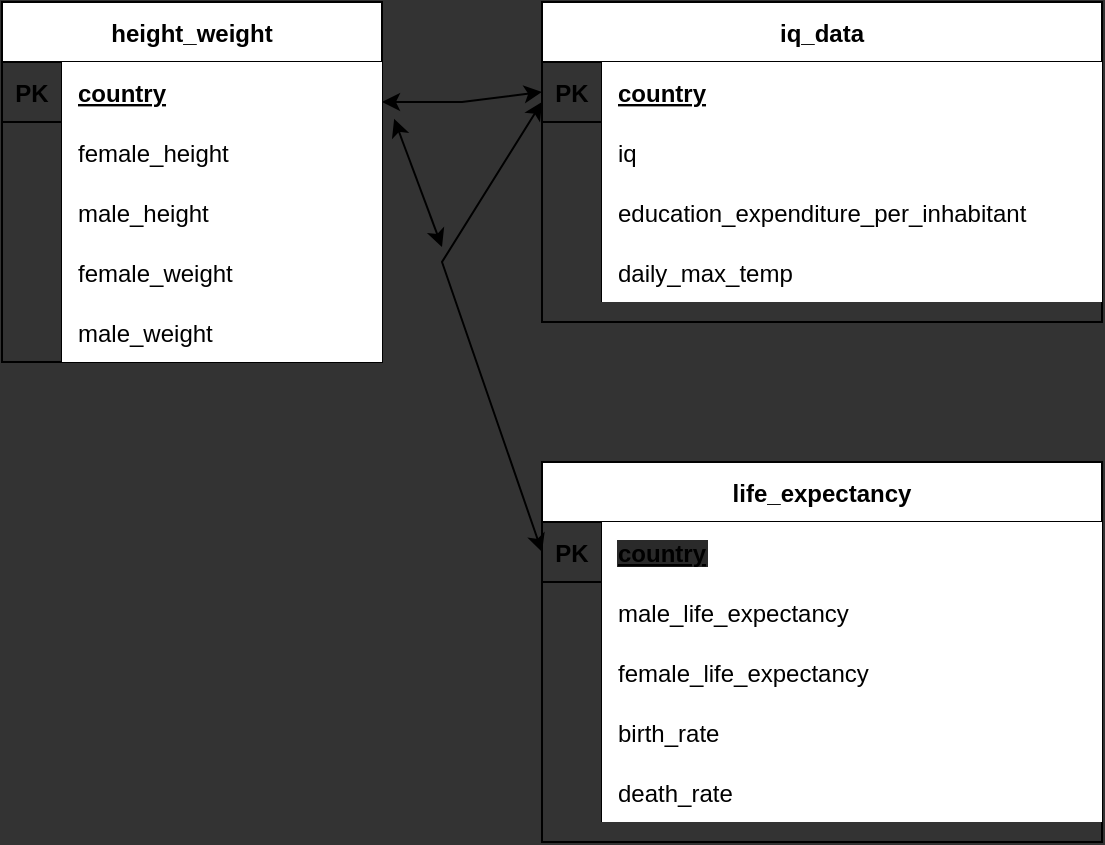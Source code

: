 <mxfile>
    <diagram id="0XZH-FjDu9A9sAMYy8hE" name="Page-1">
        <mxGraphModel dx="1031" dy="497" grid="1" gridSize="10" guides="1" tooltips="1" connect="1" arrows="1" fold="1" page="1" pageScale="1" pageWidth="850" pageHeight="1100" background="#333333" math="0" shadow="0">
            <root>
                <mxCell id="0"/>
                <mxCell id="1" parent="0"/>
                <mxCell id="fniptV2pK_fCm8WFPVPw-1" value="height_weight" style="shape=table;startSize=30;container=1;collapsible=1;childLayout=tableLayout;fixedRows=1;rowLines=0;fontStyle=1;align=center;resizeLast=1;" parent="1" vertex="1">
                    <mxGeometry x="40" y="60" width="190" height="180" as="geometry">
                        <mxRectangle x="40" y="60" width="110" height="30" as="alternateBounds"/>
                    </mxGeometry>
                </mxCell>
                <mxCell id="fniptV2pK_fCm8WFPVPw-2" value="" style="shape=tableRow;horizontal=0;startSize=0;swimlaneHead=0;swimlaneBody=0;fillColor=none;collapsible=0;dropTarget=0;points=[[0,0.5],[1,0.5]];portConstraint=eastwest;top=0;left=0;right=0;bottom=1;" parent="fniptV2pK_fCm8WFPVPw-1" vertex="1">
                    <mxGeometry y="30" width="190" height="30" as="geometry"/>
                </mxCell>
                <mxCell id="fniptV2pK_fCm8WFPVPw-3" value="PK" style="shape=partialRectangle;connectable=0;fillColor=none;top=0;left=0;bottom=0;right=0;fontStyle=1;overflow=hidden;" parent="fniptV2pK_fCm8WFPVPw-2" vertex="1">
                    <mxGeometry width="30" height="30" as="geometry">
                        <mxRectangle width="30" height="30" as="alternateBounds"/>
                    </mxGeometry>
                </mxCell>
                <mxCell id="fniptV2pK_fCm8WFPVPw-4" value="country" style="shape=partialRectangle;connectable=0;top=0;left=0;bottom=0;right=0;align=left;spacingLeft=6;fontStyle=5;overflow=hidden;" parent="fniptV2pK_fCm8WFPVPw-2" vertex="1">
                    <mxGeometry x="30" width="160" height="30" as="geometry">
                        <mxRectangle width="160" height="30" as="alternateBounds"/>
                    </mxGeometry>
                </mxCell>
                <mxCell id="fniptV2pK_fCm8WFPVPw-5" value="" style="shape=tableRow;horizontal=0;startSize=0;swimlaneHead=0;swimlaneBody=0;fillColor=none;collapsible=0;dropTarget=0;points=[[0,0.5],[1,0.5]];portConstraint=eastwest;top=0;left=0;right=0;bottom=0;" parent="fniptV2pK_fCm8WFPVPw-1" vertex="1">
                    <mxGeometry y="60" width="190" height="30" as="geometry"/>
                </mxCell>
                <mxCell id="fniptV2pK_fCm8WFPVPw-6" value="" style="shape=partialRectangle;connectable=0;fillColor=none;top=0;left=0;bottom=0;right=0;editable=1;overflow=hidden;" parent="fniptV2pK_fCm8WFPVPw-5" vertex="1">
                    <mxGeometry width="30" height="30" as="geometry">
                        <mxRectangle width="30" height="30" as="alternateBounds"/>
                    </mxGeometry>
                </mxCell>
                <mxCell id="fniptV2pK_fCm8WFPVPw-7" value="female_height" style="shape=partialRectangle;connectable=0;top=0;left=0;bottom=0;right=0;align=left;spacingLeft=6;overflow=hidden;" parent="fniptV2pK_fCm8WFPVPw-5" vertex="1">
                    <mxGeometry x="30" width="160" height="30" as="geometry">
                        <mxRectangle width="160" height="30" as="alternateBounds"/>
                    </mxGeometry>
                </mxCell>
                <mxCell id="fniptV2pK_fCm8WFPVPw-8" value="" style="shape=tableRow;horizontal=0;startSize=0;swimlaneHead=0;swimlaneBody=0;fillColor=none;collapsible=0;dropTarget=0;points=[[0,0.5],[1,0.5]];portConstraint=eastwest;top=0;left=0;right=0;bottom=0;" parent="fniptV2pK_fCm8WFPVPw-1" vertex="1">
                    <mxGeometry y="90" width="190" height="30" as="geometry"/>
                </mxCell>
                <mxCell id="fniptV2pK_fCm8WFPVPw-9" value="" style="shape=partialRectangle;connectable=0;fillColor=none;top=0;left=0;bottom=0;right=0;editable=1;overflow=hidden;" parent="fniptV2pK_fCm8WFPVPw-8" vertex="1">
                    <mxGeometry width="30" height="30" as="geometry">
                        <mxRectangle width="30" height="30" as="alternateBounds"/>
                    </mxGeometry>
                </mxCell>
                <mxCell id="fniptV2pK_fCm8WFPVPw-10" value="male_height" style="shape=partialRectangle;connectable=0;top=0;left=0;bottom=0;right=0;align=left;spacingLeft=6;overflow=hidden;" parent="fniptV2pK_fCm8WFPVPw-8" vertex="1">
                    <mxGeometry x="30" width="160" height="30" as="geometry">
                        <mxRectangle width="160" height="30" as="alternateBounds"/>
                    </mxGeometry>
                </mxCell>
                <mxCell id="fniptV2pK_fCm8WFPVPw-11" value="" style="shape=tableRow;horizontal=0;startSize=0;swimlaneHead=0;swimlaneBody=0;fillColor=none;collapsible=0;dropTarget=0;points=[[0,0.5],[1,0.5]];portConstraint=eastwest;top=0;left=0;right=0;bottom=0;" parent="fniptV2pK_fCm8WFPVPw-1" vertex="1">
                    <mxGeometry y="120" width="190" height="30" as="geometry"/>
                </mxCell>
                <mxCell id="fniptV2pK_fCm8WFPVPw-12" value="" style="shape=partialRectangle;connectable=0;fillColor=none;top=0;left=0;bottom=0;right=0;editable=1;overflow=hidden;" parent="fniptV2pK_fCm8WFPVPw-11" vertex="1">
                    <mxGeometry width="30" height="30" as="geometry">
                        <mxRectangle width="30" height="30" as="alternateBounds"/>
                    </mxGeometry>
                </mxCell>
                <mxCell id="fniptV2pK_fCm8WFPVPw-13" value="female_weight" style="shape=partialRectangle;connectable=0;top=0;left=0;bottom=0;right=0;align=left;spacingLeft=6;overflow=hidden;" parent="fniptV2pK_fCm8WFPVPw-11" vertex="1">
                    <mxGeometry x="30" width="160" height="30" as="geometry">
                        <mxRectangle width="160" height="30" as="alternateBounds"/>
                    </mxGeometry>
                </mxCell>
                <mxCell id="fniptV2pK_fCm8WFPVPw-14" value="" style="shape=tableRow;horizontal=0;startSize=0;swimlaneHead=0;swimlaneBody=0;fillColor=none;collapsible=0;dropTarget=0;points=[[0,0.5],[1,0.5]];portConstraint=eastwest;top=0;left=0;right=0;bottom=0;" parent="fniptV2pK_fCm8WFPVPw-1" vertex="1">
                    <mxGeometry y="150" width="190" height="30" as="geometry"/>
                </mxCell>
                <mxCell id="fniptV2pK_fCm8WFPVPw-15" value="" style="shape=partialRectangle;connectable=0;fillColor=none;top=0;left=0;bottom=0;right=0;editable=1;overflow=hidden;" parent="fniptV2pK_fCm8WFPVPw-14" vertex="1">
                    <mxGeometry width="30" height="30" as="geometry">
                        <mxRectangle width="30" height="30" as="alternateBounds"/>
                    </mxGeometry>
                </mxCell>
                <mxCell id="fniptV2pK_fCm8WFPVPw-16" value="male_weight" style="shape=partialRectangle;connectable=0;top=0;left=0;bottom=0;right=0;align=left;spacingLeft=6;overflow=hidden;" parent="fniptV2pK_fCm8WFPVPw-14" vertex="1">
                    <mxGeometry x="30" width="160" height="30" as="geometry">
                        <mxRectangle width="160" height="30" as="alternateBounds"/>
                    </mxGeometry>
                </mxCell>
                <mxCell id="fniptV2pK_fCm8WFPVPw-20" value="iq_data" style="shape=table;startSize=30;container=1;collapsible=1;childLayout=tableLayout;fixedRows=1;rowLines=0;fontStyle=1;align=center;resizeLast=1;" parent="1" vertex="1">
                    <mxGeometry x="310" y="60" width="280" height="160" as="geometry"/>
                </mxCell>
                <mxCell id="fniptV2pK_fCm8WFPVPw-21" value="" style="shape=tableRow;horizontal=0;startSize=0;swimlaneHead=0;swimlaneBody=0;fillColor=none;collapsible=0;dropTarget=0;points=[[0,0.5],[1,0.5]];portConstraint=eastwest;top=0;left=0;right=0;bottom=1;" parent="fniptV2pK_fCm8WFPVPw-20" vertex="1">
                    <mxGeometry y="30" width="280" height="30" as="geometry"/>
                </mxCell>
                <mxCell id="fniptV2pK_fCm8WFPVPw-22" value="PK" style="shape=partialRectangle;connectable=0;fillColor=none;top=0;left=0;bottom=0;right=0;fontStyle=1;overflow=hidden;" parent="fniptV2pK_fCm8WFPVPw-21" vertex="1">
                    <mxGeometry width="30" height="30" as="geometry">
                        <mxRectangle width="30" height="30" as="alternateBounds"/>
                    </mxGeometry>
                </mxCell>
                <mxCell id="fniptV2pK_fCm8WFPVPw-23" value="country" style="shape=partialRectangle;connectable=0;top=0;left=0;bottom=0;right=0;align=left;spacingLeft=6;fontStyle=5;overflow=hidden;" parent="fniptV2pK_fCm8WFPVPw-21" vertex="1">
                    <mxGeometry x="30" width="250" height="30" as="geometry">
                        <mxRectangle width="250" height="30" as="alternateBounds"/>
                    </mxGeometry>
                </mxCell>
                <mxCell id="fniptV2pK_fCm8WFPVPw-24" value="" style="shape=tableRow;horizontal=0;startSize=0;swimlaneHead=0;swimlaneBody=0;fillColor=none;collapsible=0;dropTarget=0;points=[[0,0.5],[1,0.5]];portConstraint=eastwest;top=0;left=0;right=0;bottom=0;" parent="fniptV2pK_fCm8WFPVPw-20" vertex="1">
                    <mxGeometry y="60" width="280" height="30" as="geometry"/>
                </mxCell>
                <mxCell id="fniptV2pK_fCm8WFPVPw-25" value="" style="shape=partialRectangle;connectable=0;fillColor=none;top=0;left=0;bottom=0;right=0;editable=1;overflow=hidden;" parent="fniptV2pK_fCm8WFPVPw-24" vertex="1">
                    <mxGeometry width="30" height="30" as="geometry">
                        <mxRectangle width="30" height="30" as="alternateBounds"/>
                    </mxGeometry>
                </mxCell>
                <mxCell id="fniptV2pK_fCm8WFPVPw-26" value="iq" style="shape=partialRectangle;connectable=0;top=0;left=0;bottom=0;right=0;align=left;spacingLeft=6;overflow=hidden;" parent="fniptV2pK_fCm8WFPVPw-24" vertex="1">
                    <mxGeometry x="30" width="250" height="30" as="geometry">
                        <mxRectangle width="250" height="30" as="alternateBounds"/>
                    </mxGeometry>
                </mxCell>
                <mxCell id="fniptV2pK_fCm8WFPVPw-27" value="" style="shape=tableRow;horizontal=0;startSize=0;swimlaneHead=0;swimlaneBody=0;fillColor=none;collapsible=0;dropTarget=0;points=[[0,0.5],[1,0.5]];portConstraint=eastwest;top=0;left=0;right=0;bottom=0;" parent="fniptV2pK_fCm8WFPVPw-20" vertex="1">
                    <mxGeometry y="90" width="280" height="30" as="geometry"/>
                </mxCell>
                <mxCell id="fniptV2pK_fCm8WFPVPw-28" value="" style="shape=partialRectangle;connectable=0;fillColor=none;top=0;left=0;bottom=0;right=0;editable=1;overflow=hidden;" parent="fniptV2pK_fCm8WFPVPw-27" vertex="1">
                    <mxGeometry width="30" height="30" as="geometry">
                        <mxRectangle width="30" height="30" as="alternateBounds"/>
                    </mxGeometry>
                </mxCell>
                <mxCell id="fniptV2pK_fCm8WFPVPw-29" value="education_expenditure_per_inhabitant" style="shape=partialRectangle;connectable=0;top=0;left=0;bottom=0;right=0;align=left;spacingLeft=6;overflow=hidden;" parent="fniptV2pK_fCm8WFPVPw-27" vertex="1">
                    <mxGeometry x="30" width="250" height="30" as="geometry">
                        <mxRectangle width="250" height="30" as="alternateBounds"/>
                    </mxGeometry>
                </mxCell>
                <mxCell id="fniptV2pK_fCm8WFPVPw-30" value="" style="shape=tableRow;horizontal=0;startSize=0;swimlaneHead=0;swimlaneBody=0;fillColor=none;collapsible=0;dropTarget=0;points=[[0,0.5],[1,0.5]];portConstraint=eastwest;top=0;left=0;right=0;bottom=0;" parent="fniptV2pK_fCm8WFPVPw-20" vertex="1">
                    <mxGeometry y="120" width="280" height="30" as="geometry"/>
                </mxCell>
                <mxCell id="fniptV2pK_fCm8WFPVPw-31" value="" style="shape=partialRectangle;connectable=0;fillColor=none;top=0;left=0;bottom=0;right=0;editable=1;overflow=hidden;" parent="fniptV2pK_fCm8WFPVPw-30" vertex="1">
                    <mxGeometry width="30" height="30" as="geometry">
                        <mxRectangle width="30" height="30" as="alternateBounds"/>
                    </mxGeometry>
                </mxCell>
                <mxCell id="fniptV2pK_fCm8WFPVPw-32" value="daily_max_temp" style="shape=partialRectangle;connectable=0;top=0;left=0;bottom=0;right=0;align=left;spacingLeft=6;overflow=hidden;fontStyle=0" parent="fniptV2pK_fCm8WFPVPw-30" vertex="1">
                    <mxGeometry x="30" width="250" height="30" as="geometry">
                        <mxRectangle width="250" height="30" as="alternateBounds"/>
                    </mxGeometry>
                </mxCell>
                <mxCell id="fniptV2pK_fCm8WFPVPw-33" value="" style="endArrow=classic;startArrow=classic;html=1;rounded=0;entryX=0;entryY=0.5;entryDx=0;entryDy=0;" parent="1" target="fniptV2pK_fCm8WFPVPw-21" edge="1">
                    <mxGeometry width="50" height="50" relative="1" as="geometry">
                        <mxPoint x="230" y="110" as="sourcePoint"/>
                        <mxPoint x="280" y="110" as="targetPoint"/>
                        <Array as="points">
                            <mxPoint x="230" y="110"/>
                            <mxPoint x="270" y="110"/>
                        </Array>
                    </mxGeometry>
                </mxCell>
                <mxCell id="fniptV2pK_fCm8WFPVPw-34" value="life_expectancy" style="shape=table;startSize=30;container=1;collapsible=1;childLayout=tableLayout;fixedRows=1;rowLines=0;fontStyle=1;align=center;resizeLast=1;" parent="1" vertex="1">
                    <mxGeometry x="310" y="290" width="280" height="190" as="geometry"/>
                </mxCell>
                <mxCell id="fniptV2pK_fCm8WFPVPw-35" value="" style="shape=tableRow;horizontal=0;startSize=0;swimlaneHead=0;swimlaneBody=0;fillColor=none;collapsible=0;dropTarget=0;points=[[0,0.5],[1,0.5]];portConstraint=eastwest;top=0;left=0;right=0;bottom=1;" parent="fniptV2pK_fCm8WFPVPw-34" vertex="1">
                    <mxGeometry y="30" width="280" height="30" as="geometry"/>
                </mxCell>
                <mxCell id="fniptV2pK_fCm8WFPVPw-36" value="PK" style="shape=partialRectangle;connectable=0;fillColor=none;top=0;left=0;bottom=0;right=0;fontStyle=1;overflow=hidden;" parent="fniptV2pK_fCm8WFPVPw-35" vertex="1">
                    <mxGeometry width="30" height="30" as="geometry">
                        <mxRectangle width="30" height="30" as="alternateBounds"/>
                    </mxGeometry>
                </mxCell>
                <mxCell id="fniptV2pK_fCm8WFPVPw-37" value="country" style="shape=partialRectangle;connectable=0;top=0;left=0;bottom=0;right=0;align=left;spacingLeft=6;fontStyle=5;overflow=hidden;labelBackgroundColor=#2A2A2A;" parent="fniptV2pK_fCm8WFPVPw-35" vertex="1">
                    <mxGeometry x="30" width="250" height="30" as="geometry">
                        <mxRectangle width="250" height="30" as="alternateBounds"/>
                    </mxGeometry>
                </mxCell>
                <mxCell id="fniptV2pK_fCm8WFPVPw-38" value="" style="shape=tableRow;horizontal=0;startSize=0;swimlaneHead=0;swimlaneBody=0;fillColor=none;collapsible=0;dropTarget=0;points=[[0,0.5],[1,0.5]];portConstraint=eastwest;top=0;left=0;right=0;bottom=0;" parent="fniptV2pK_fCm8WFPVPw-34" vertex="1">
                    <mxGeometry y="60" width="280" height="30" as="geometry"/>
                </mxCell>
                <mxCell id="fniptV2pK_fCm8WFPVPw-39" value="" style="shape=partialRectangle;connectable=0;fillColor=none;top=0;left=0;bottom=0;right=0;editable=1;overflow=hidden;" parent="fniptV2pK_fCm8WFPVPw-38" vertex="1">
                    <mxGeometry width="30" height="30" as="geometry">
                        <mxRectangle width="30" height="30" as="alternateBounds"/>
                    </mxGeometry>
                </mxCell>
                <mxCell id="fniptV2pK_fCm8WFPVPw-40" value="male_life_expectancy" style="shape=partialRectangle;connectable=0;top=0;left=0;bottom=0;right=0;align=left;spacingLeft=6;overflow=hidden;" parent="fniptV2pK_fCm8WFPVPw-38" vertex="1">
                    <mxGeometry x="30" width="250" height="30" as="geometry">
                        <mxRectangle width="250" height="30" as="alternateBounds"/>
                    </mxGeometry>
                </mxCell>
                <mxCell id="fniptV2pK_fCm8WFPVPw-41" value="" style="shape=tableRow;horizontal=0;startSize=0;swimlaneHead=0;swimlaneBody=0;fillColor=none;collapsible=0;dropTarget=0;points=[[0,0.5],[1,0.5]];portConstraint=eastwest;top=0;left=0;right=0;bottom=0;" parent="fniptV2pK_fCm8WFPVPw-34" vertex="1">
                    <mxGeometry y="90" width="280" height="30" as="geometry"/>
                </mxCell>
                <mxCell id="fniptV2pK_fCm8WFPVPw-42" value="" style="shape=partialRectangle;connectable=0;fillColor=none;top=0;left=0;bottom=0;right=0;editable=1;overflow=hidden;" parent="fniptV2pK_fCm8WFPVPw-41" vertex="1">
                    <mxGeometry width="30" height="30" as="geometry">
                        <mxRectangle width="30" height="30" as="alternateBounds"/>
                    </mxGeometry>
                </mxCell>
                <mxCell id="fniptV2pK_fCm8WFPVPw-43" value="female_life_expectancy" style="shape=partialRectangle;connectable=0;top=0;left=0;bottom=0;right=0;align=left;spacingLeft=6;overflow=hidden;" parent="fniptV2pK_fCm8WFPVPw-41" vertex="1">
                    <mxGeometry x="30" width="250" height="30" as="geometry">
                        <mxRectangle width="250" height="30" as="alternateBounds"/>
                    </mxGeometry>
                </mxCell>
                <mxCell id="fniptV2pK_fCm8WFPVPw-44" value="" style="shape=tableRow;horizontal=0;startSize=0;swimlaneHead=0;swimlaneBody=0;fillColor=none;collapsible=0;dropTarget=0;points=[[0,0.5],[1,0.5]];portConstraint=eastwest;top=0;left=0;right=0;bottom=0;" parent="fniptV2pK_fCm8WFPVPw-34" vertex="1">
                    <mxGeometry y="120" width="280" height="30" as="geometry"/>
                </mxCell>
                <mxCell id="fniptV2pK_fCm8WFPVPw-45" value="" style="shape=partialRectangle;connectable=0;fillColor=none;top=0;left=0;bottom=0;right=0;editable=1;overflow=hidden;" parent="fniptV2pK_fCm8WFPVPw-44" vertex="1">
                    <mxGeometry width="30" height="30" as="geometry">
                        <mxRectangle width="30" height="30" as="alternateBounds"/>
                    </mxGeometry>
                </mxCell>
                <mxCell id="fniptV2pK_fCm8WFPVPw-46" value="birth_rate" style="shape=partialRectangle;connectable=0;top=0;left=0;bottom=0;right=0;align=left;spacingLeft=6;overflow=hidden;" parent="fniptV2pK_fCm8WFPVPw-44" vertex="1">
                    <mxGeometry x="30" width="250" height="30" as="geometry">
                        <mxRectangle width="250" height="30" as="alternateBounds"/>
                    </mxGeometry>
                </mxCell>
                <mxCell id="fniptV2pK_fCm8WFPVPw-47" value="" style="shape=tableRow;horizontal=0;startSize=0;swimlaneHead=0;swimlaneBody=0;fillColor=none;collapsible=0;dropTarget=0;points=[[0,0.5],[1,0.5]];portConstraint=eastwest;top=0;left=0;right=0;bottom=0;" parent="fniptV2pK_fCm8WFPVPw-34" vertex="1">
                    <mxGeometry y="150" width="280" height="30" as="geometry"/>
                </mxCell>
                <mxCell id="fniptV2pK_fCm8WFPVPw-48" value="" style="shape=partialRectangle;connectable=0;fillColor=none;top=0;left=0;bottom=0;right=0;editable=1;overflow=hidden;" parent="fniptV2pK_fCm8WFPVPw-47" vertex="1">
                    <mxGeometry width="30" height="30" as="geometry">
                        <mxRectangle width="30" height="30" as="alternateBounds"/>
                    </mxGeometry>
                </mxCell>
                <mxCell id="fniptV2pK_fCm8WFPVPw-49" value="death_rate" style="shape=partialRectangle;connectable=0;top=0;left=0;bottom=0;right=0;align=left;spacingLeft=6;overflow=hidden;" parent="fniptV2pK_fCm8WFPVPw-47" vertex="1">
                    <mxGeometry x="30" width="250" height="30" as="geometry">
                        <mxRectangle width="250" height="30" as="alternateBounds"/>
                    </mxGeometry>
                </mxCell>
                <mxCell id="fniptV2pK_fCm8WFPVPw-50" value="" style="endArrow=classic;startArrow=classic;html=1;rounded=0;exitX=0;exitY=0.5;exitDx=0;exitDy=0;" parent="1" source="fniptV2pK_fCm8WFPVPw-35" edge="1">
                    <mxGeometry width="50" height="50" relative="1" as="geometry">
                        <mxPoint x="240" y="290" as="sourcePoint"/>
                        <mxPoint x="310" y="110" as="targetPoint"/>
                        <Array as="points">
                            <mxPoint x="260" y="190"/>
                        </Array>
                    </mxGeometry>
                </mxCell>
                <mxCell id="fniptV2pK_fCm8WFPVPw-51" value="" style="endArrow=classic;startArrow=classic;html=1;rounded=0;entryX=1.032;entryY=0.947;entryDx=0;entryDy=0;entryPerimeter=0;" parent="1" target="fniptV2pK_fCm8WFPVPw-2" edge="1">
                    <mxGeometry width="50" height="50" relative="1" as="geometry">
                        <mxPoint x="260" y="182.5" as="sourcePoint"/>
                        <mxPoint x="240" y="117.5" as="targetPoint"/>
                    </mxGeometry>
                </mxCell>
            </root>
        </mxGraphModel>
    </diagram>
</mxfile>